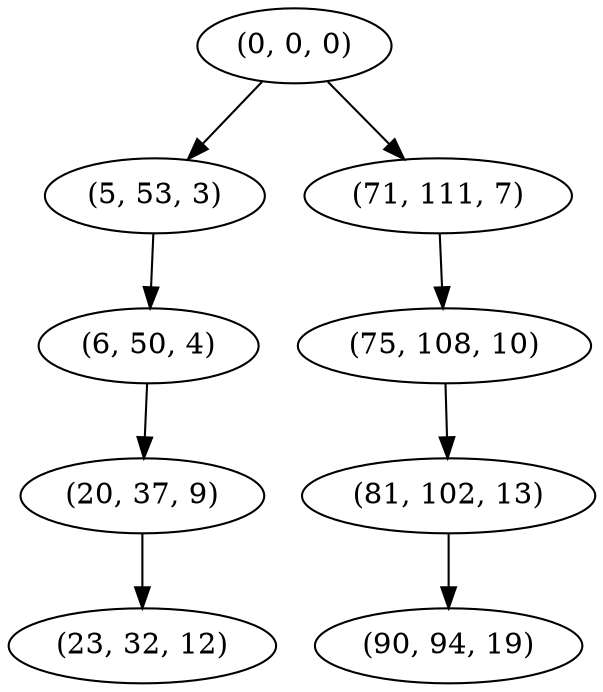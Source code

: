 digraph tree {
    "(0, 0, 0)";
    "(5, 53, 3)";
    "(6, 50, 4)";
    "(20, 37, 9)";
    "(23, 32, 12)";
    "(71, 111, 7)";
    "(75, 108, 10)";
    "(81, 102, 13)";
    "(90, 94, 19)";
    "(0, 0, 0)" -> "(5, 53, 3)";
    "(0, 0, 0)" -> "(71, 111, 7)";
    "(5, 53, 3)" -> "(6, 50, 4)";
    "(6, 50, 4)" -> "(20, 37, 9)";
    "(20, 37, 9)" -> "(23, 32, 12)";
    "(71, 111, 7)" -> "(75, 108, 10)";
    "(75, 108, 10)" -> "(81, 102, 13)";
    "(81, 102, 13)" -> "(90, 94, 19)";
}
